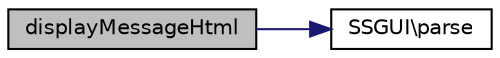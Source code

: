 digraph "displayMessageHtml"
{
  edge [fontname="Helvetica",fontsize="10",labelfontname="Helvetica",labelfontsize="10"];
  node [fontname="Helvetica",fontsize="10",shape=record];
  rankdir="LR";
  Node1 [label="displayMessageHtml",height=0.2,width=0.4,color="black", fillcolor="grey75", style="filled", fontcolor="black"];
  Node1 -> Node2 [color="midnightblue",fontsize="10",style="solid",fontname="Helvetica"];
  Node2 [label="SSGUI\\parse",height=0.2,width=0.4,color="black", fillcolor="white", style="filled",URL="$class_s_s_g_u_i.html#a41dbc82f8bbc7991044d2fe4f51d7ac9"];
}
